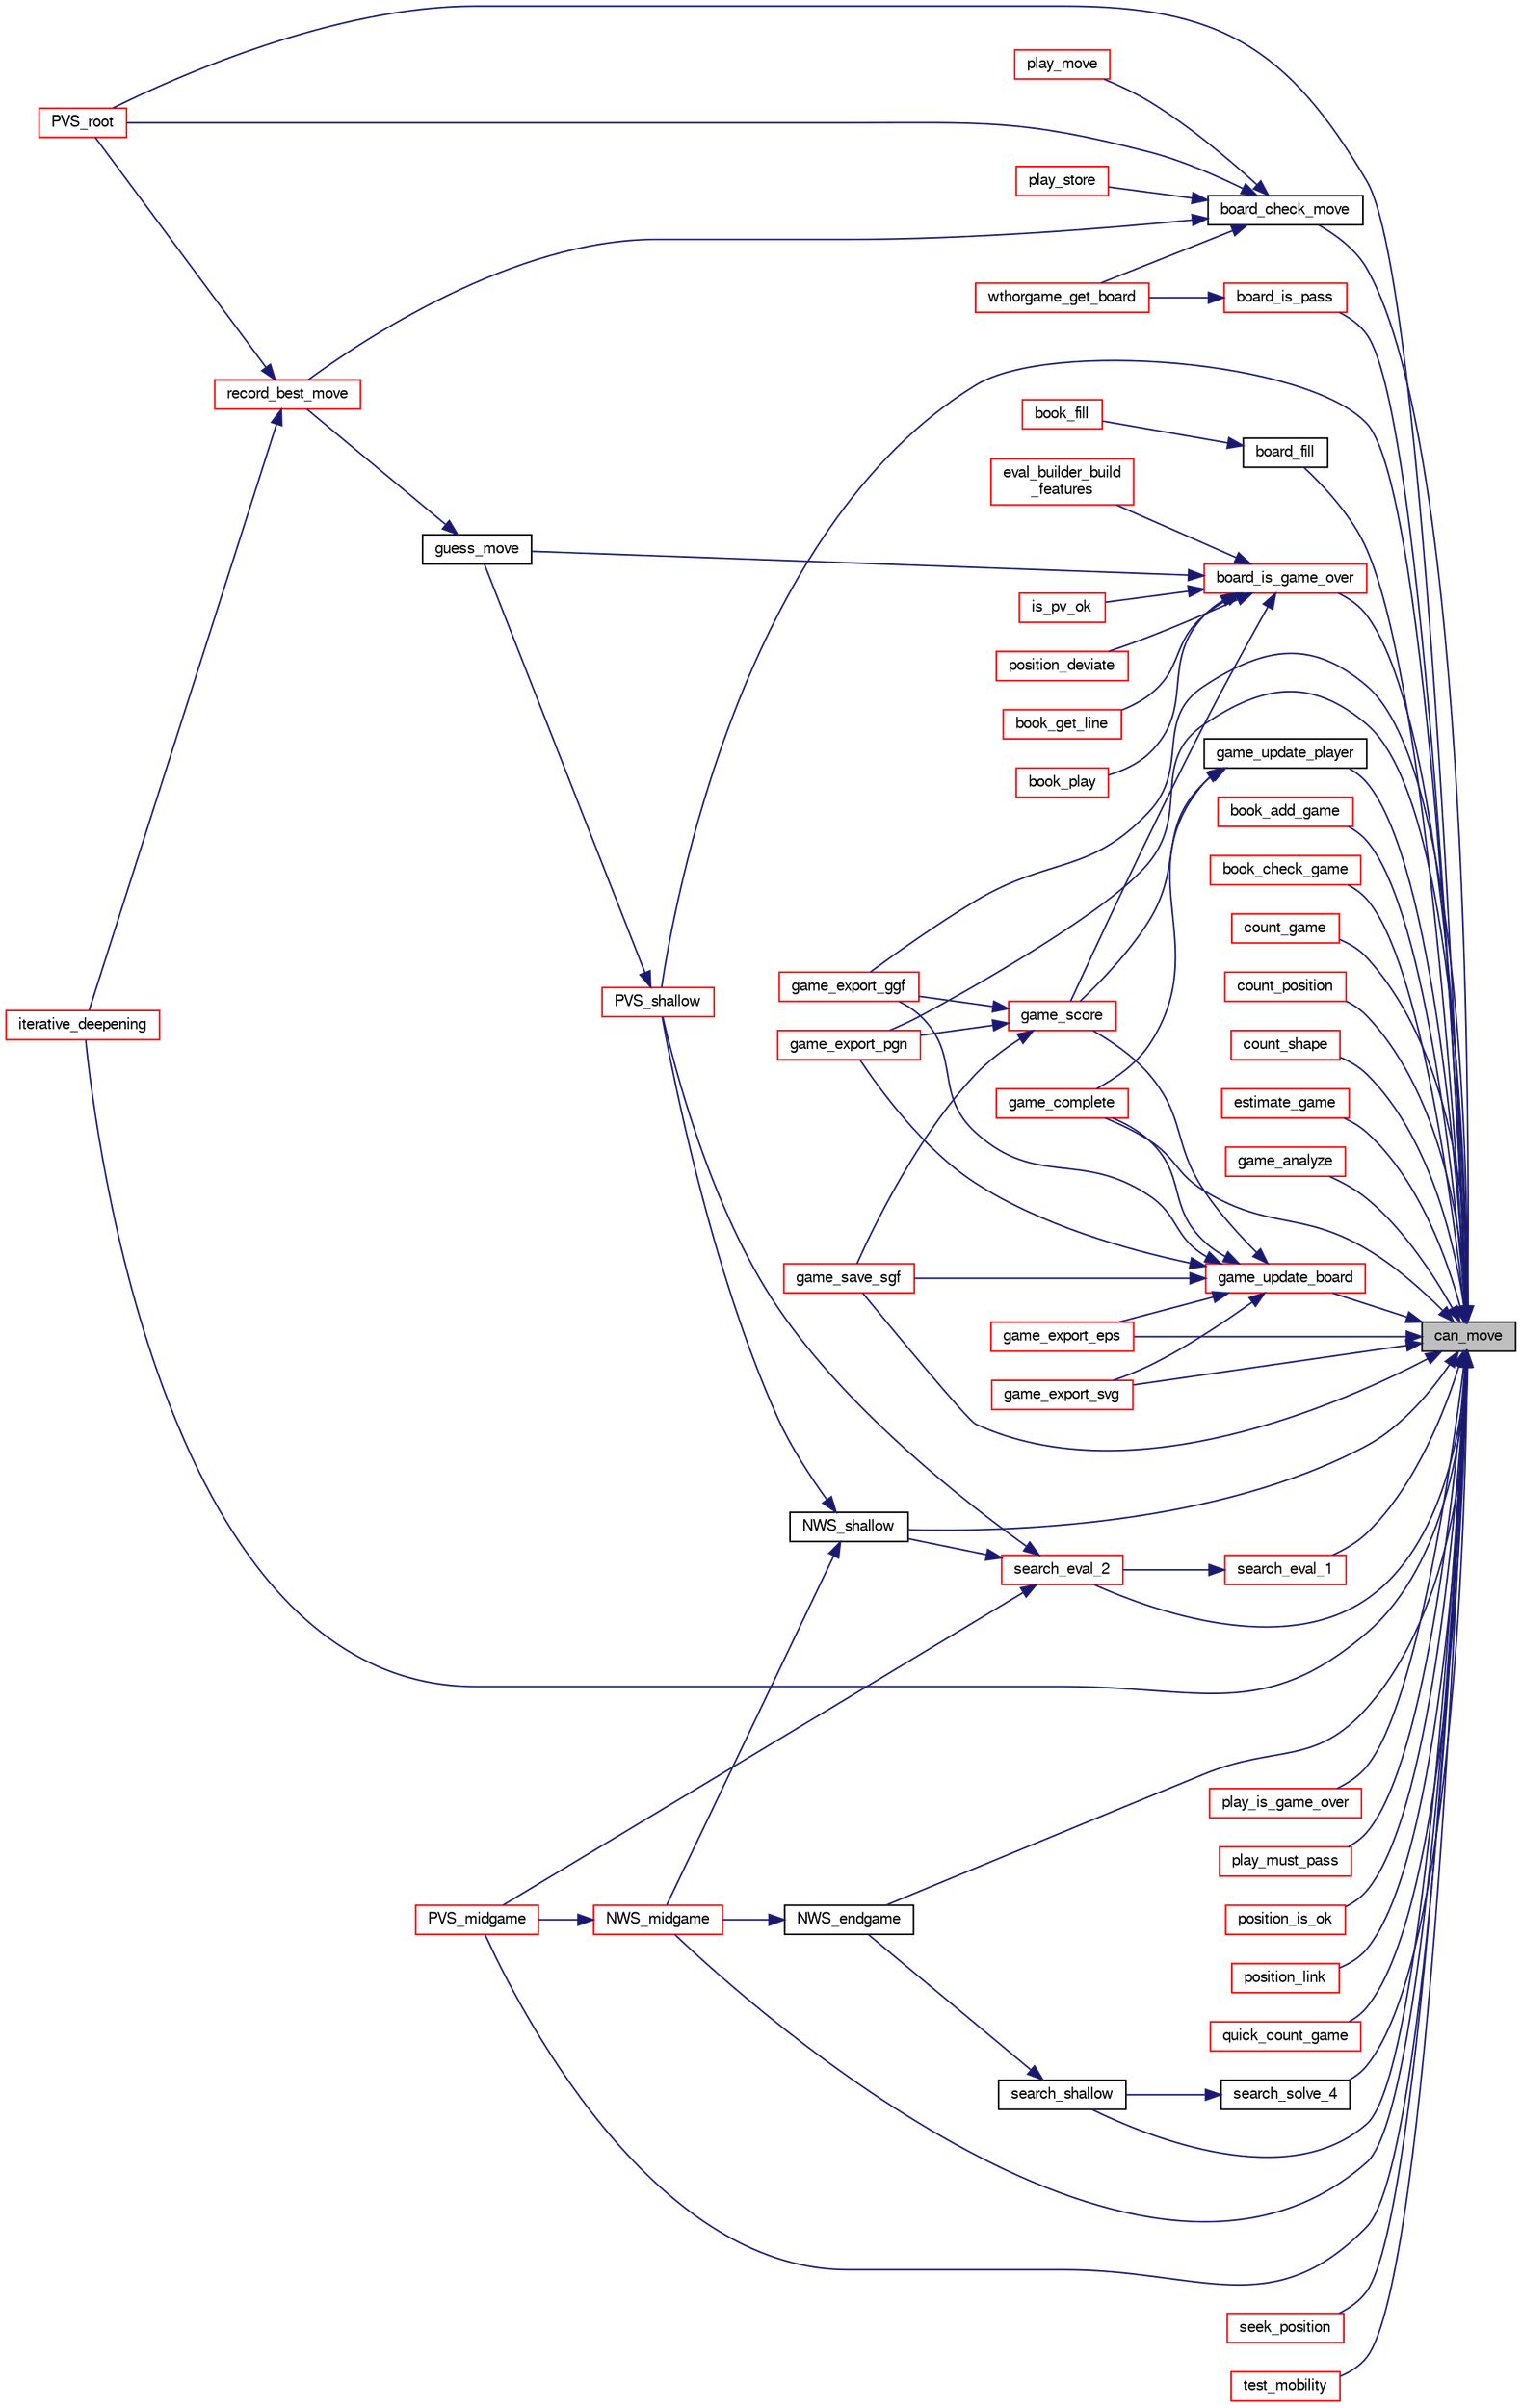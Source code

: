 digraph "can_move"
{
 // LATEX_PDF_SIZE
  bgcolor="transparent";
  edge [fontname="FreeSans",fontsize="10",labelfontname="FreeSans",labelfontsize="10"];
  node [fontname="FreeSans",fontsize="10",shape=record];
  rankdir="RL";
  Node1 [label="can_move",height=0.2,width=0.4,color="black", fillcolor="grey75", style="filled", fontcolor="black",tooltip="Check if a player can move."];
  Node1 -> Node2 [dir="back",color="midnightblue",fontsize="10",style="solid",fontname="FreeSans"];
  Node2 [label="board_check_move",height=0.2,width=0.4,color="black",URL="$board_8c.html#a0461002c2a4fd95a361b6e1ee8637a65",tooltip="Check if a move is legal."];
  Node2 -> Node3 [dir="back",color="midnightblue",fontsize="10",style="solid",fontname="FreeSans"];
  Node3 [label="play_move",height=0.2,width=0.4,color="red",URL="$play_8c.html#a556fbc788431e00c9f7b01722a78a2ff",tooltip="Play a move."];
  Node2 -> Node12 [dir="back",color="midnightblue",fontsize="10",style="solid",fontname="FreeSans"];
  Node12 [label="play_store",height=0.2,width=0.4,color="red",URL="$play_8c.html#a050579c3f94a2d5990bc186369ad7980",tooltip="store the game into the opening book"];
  Node2 -> Node16 [dir="back",color="midnightblue",fontsize="10",style="solid",fontname="FreeSans"];
  Node16 [label="PVS_root",height=0.2,width=0.4,color="red",URL="$root_8c.html#a1367650ce57b9632f862da187074edb7",tooltip="Principal Variation Search algorithm at the root of the tree."];
  Node2 -> Node69 [dir="back",color="midnightblue",fontsize="10",style="solid",fontname="FreeSans"];
  Node69 [label="record_best_move",height=0.2,width=0.4,color="red",URL="$root_8c.html#ae557ecf41efe8b033969349603c765e2",tooltip="Record best move."];
  Node69 -> Node21 [dir="back",color="midnightblue",fontsize="10",style="solid",fontname="FreeSans"];
  Node21 [label="iterative_deepening",height=0.2,width=0.4,color="red",URL="$root_8c.html#a0e77250a21e5f5d70917a5356c22f5f3",tooltip="Iterative deepening."];
  Node69 -> Node16 [dir="back",color="midnightblue",fontsize="10",style="solid",fontname="FreeSans"];
  Node2 -> Node86 [dir="back",color="midnightblue",fontsize="10",style="solid",fontname="FreeSans"];
  Node86 [label="wthorgame_get_board",height=0.2,width=0.4,color="red",URL="$base_8c.html#aba6e536d7bdd74d06cd2113ba6c56f02",tooltip="Get a position from a Wthor game."];
  Node1 -> Node46 [dir="back",color="midnightblue",fontsize="10",style="solid",fontname="FreeSans"];
  Node46 [label="board_fill",height=0.2,width=0.4,color="black",URL="$book_8c.html#abdce4d74200559a64a4a498f952cfe96",tooltip="Fill the opening book."];
  Node46 -> Node47 [dir="back",color="midnightblue",fontsize="10",style="solid",fontname="FreeSans"];
  Node47 [label="book_fill",height=0.2,width=0.4,color="red",URL="$book_8c.html#a8b077347609455ad7b3647212dde9cff",tooltip="Fill a book."];
  Node1 -> Node87 [dir="back",color="midnightblue",fontsize="10",style="solid",fontname="FreeSans"];
  Node87 [label="board_is_game_over",height=0.2,width=0.4,color="red",URL="$board_8c.html#a121c1b2912c0f5d559fe85c8ab70f061",tooltip="Check if the game is over."];
  Node87 -> Node88 [dir="back",color="midnightblue",fontsize="10",style="solid",fontname="FreeSans"];
  Node88 [label="book_get_line",height=0.2,width=0.4,color="red",URL="$book_8c.html#a5c4b33003cbd770b19d394d4f6dd6a4f",tooltip="Get a variation from the book."];
  Node87 -> Node65 [dir="back",color="midnightblue",fontsize="10",style="solid",fontname="FreeSans"];
  Node65 [label="book_play",height=0.2,width=0.4,color="red",URL="$book_8c.html#a4c8729064ee16b36991b76d0382aafa3",tooltip="Play."];
  Node87 -> Node89 [dir="back",color="midnightblue",fontsize="10",style="solid",fontname="FreeSans"];
  Node89 [label="eval_builder_build\l_features",height=0.2,width=0.4,color="red",URL="$eval__builder_8c.html#a79387d3fa0bede6d227365162dd08ef4",tooltip=" "];
  Node87 -> Node98 [dir="back",color="midnightblue",fontsize="10",style="solid",fontname="FreeSans"];
  Node98 [label="game_score",height=0.2,width=0.4,color="red",URL="$game_8c.html#af03df99b0209fcc5eb87c9571876206f",tooltip="Compute the final score of the game, for the initial player."];
  Node98 -> Node99 [dir="back",color="midnightblue",fontsize="10",style="solid",fontname="FreeSans"];
  Node99 [label="game_export_ggf",height=0.2,width=0.4,color="red",URL="$game_8c.html#a08ef7a32b9063eefedfa040ab7e95ea2",tooltip="Write a game to the Generic Game Format (ggf) file."];
  Node98 -> Node102 [dir="back",color="midnightblue",fontsize="10",style="solid",fontname="FreeSans"];
  Node102 [label="game_export_pgn",height=0.2,width=0.4,color="red",URL="$game_8c.html#acf88b6a57b6b9305fce116cb0df32138",tooltip="Write a game to a pgn file."];
  Node98 -> Node103 [dir="back",color="midnightblue",fontsize="10",style="solid",fontname="FreeSans"];
  Node103 [label="game_save_sgf",height=0.2,width=0.4,color="red",URL="$game_8c.html#a41649055df8b13ab4e9fc89d16c436c3",tooltip="Write a game to the Generic Game Format (ggf) file."];
  Node87 -> Node108 [dir="back",color="midnightblue",fontsize="10",style="solid",fontname="FreeSans"];
  Node108 [label="guess_move",height=0.2,width=0.4,color="black",URL="$root_8c.html#a6ac3c5f991e5a6a40a27d0a9e425aaca",tooltip="Guess a move."];
  Node108 -> Node69 [dir="back",color="midnightblue",fontsize="10",style="solid",fontname="FreeSans"];
  Node87 -> Node109 [dir="back",color="midnightblue",fontsize="10",style="solid",fontname="FreeSans"];
  Node109 [label="is_pv_ok",height=0.2,width=0.4,color="red",URL="$root_8c.html#aad3b11df7961fdacf736ebf3d99f92db",tooltip="Check if PV is ok."];
  Node87 -> Node110 [dir="back",color="midnightblue",fontsize="10",style="solid",fontname="FreeSans"];
  Node110 [label="position_deviate",height=0.2,width=0.4,color="red",URL="$book_8c.html#ae9ee489a468274fd83808c53da0418c9",tooltip="Deviate a position."];
  Node1 -> Node112 [dir="back",color="midnightblue",fontsize="10",style="solid",fontname="FreeSans"];
  Node112 [label="board_is_pass",height=0.2,width=0.4,color="red",URL="$board_8c.html#a7bd9c47885415e0ae2aed4fb2f8cb241",tooltip="Check if current player should pass."];
  Node112 -> Node86 [dir="back",color="midnightblue",fontsize="10",style="solid",fontname="FreeSans"];
  Node1 -> Node48 [dir="back",color="midnightblue",fontsize="10",style="solid",fontname="FreeSans"];
  Node48 [label="book_add_game",height=0.2,width=0.4,color="red",URL="$book_8c.html#aea8461bde1df7dad3d55f9589c1ed586",tooltip="Add positions from a game."];
  Node1 -> Node128 [dir="back",color="midnightblue",fontsize="10",style="solid",fontname="FreeSans"];
  Node128 [label="book_check_game",height=0.2,width=0.4,color="red",URL="$book_8c.html#a8996ed1153616ffa18e6819b88e106c9",tooltip="Check positions from a game."];
  Node1 -> Node130 [dir="back",color="midnightblue",fontsize="10",style="solid",fontname="FreeSans"];
  Node130 [label="count_game",height=0.2,width=0.4,color="red",URL="$perft_8c.html#af5e8b9b385ea97f1c30654db2a347a30",tooltip="Move generator performance test function."];
  Node1 -> Node132 [dir="back",color="midnightblue",fontsize="10",style="solid",fontname="FreeSans"];
  Node132 [label="count_position",height=0.2,width=0.4,color="red",URL="$perft_8c.html#a2d4fe896c978bd809fa8952616362382",tooltip="Recursively count positions."];
  Node1 -> Node134 [dir="back",color="midnightblue",fontsize="10",style="solid",fontname="FreeSans"];
  Node134 [label="count_shape",height=0.2,width=0.4,color="red",URL="$perft_8c.html#ac407862f89888ec121363c7dd9a391ee",tooltip="Recursively count shapes."];
  Node1 -> Node136 [dir="back",color="midnightblue",fontsize="10",style="solid",fontname="FreeSans"];
  Node136 [label="estimate_game",height=0.2,width=0.4,color="red",URL="$perft_8c.html#a47a6187e74d99b2a53f3ef9dd44da4b9",tooltip="Estimate move counts from a single game."];
  Node1 -> Node23 [dir="back",color="midnightblue",fontsize="10",style="solid",fontname="FreeSans"];
  Node23 [label="game_analyze",height=0.2,width=0.4,color="red",URL="$game_8c.html#a17775ff0efa3d8592bed935dedb31a45",tooltip="Analyze an endgame."];
  Node1 -> Node27 [dir="back",color="midnightblue",fontsize="10",style="solid",fontname="FreeSans"];
  Node27 [label="game_complete",height=0.2,width=0.4,color="red",URL="$game_8c.html#a2478745958cb21430866a4ea503274df",tooltip="Terminate an unfinished game."];
  Node1 -> Node138 [dir="back",color="midnightblue",fontsize="10",style="solid",fontname="FreeSans"];
  Node138 [label="game_export_eps",height=0.2,width=0.4,color="red",URL="$game_8c.html#ac5a505d94e95db33f679c406ef9d1c31",tooltip="Write a game to an eps file."];
  Node1 -> Node99 [dir="back",color="midnightblue",fontsize="10",style="solid",fontname="FreeSans"];
  Node1 -> Node102 [dir="back",color="midnightblue",fontsize="10",style="solid",fontname="FreeSans"];
  Node1 -> Node139 [dir="back",color="midnightblue",fontsize="10",style="solid",fontname="FreeSans"];
  Node139 [label="game_export_svg",height=0.2,width=0.4,color="red",URL="$game_8c.html#a6954b51a75bf7fd52a2cfbdd9ff9f96e",tooltip=" "];
  Node1 -> Node103 [dir="back",color="midnightblue",fontsize="10",style="solid",fontname="FreeSans"];
  Node1 -> Node140 [dir="back",color="midnightblue",fontsize="10",style="solid",fontname="FreeSans"];
  Node140 [label="game_update_board",height=0.2,width=0.4,color="red",URL="$game_8c.html#a2b48a650adb24509ed0d0e2267ecfd21",tooltip="update a board."];
  Node140 -> Node27 [dir="back",color="midnightblue",fontsize="10",style="solid",fontname="FreeSans"];
  Node140 -> Node138 [dir="back",color="midnightblue",fontsize="10",style="solid",fontname="FreeSans"];
  Node140 -> Node99 [dir="back",color="midnightblue",fontsize="10",style="solid",fontname="FreeSans"];
  Node140 -> Node102 [dir="back",color="midnightblue",fontsize="10",style="solid",fontname="FreeSans"];
  Node140 -> Node139 [dir="back",color="midnightblue",fontsize="10",style="solid",fontname="FreeSans"];
  Node140 -> Node103 [dir="back",color="midnightblue",fontsize="10",style="solid",fontname="FreeSans"];
  Node140 -> Node98 [dir="back",color="midnightblue",fontsize="10",style="solid",fontname="FreeSans"];
  Node1 -> Node158 [dir="back",color="midnightblue",fontsize="10",style="solid",fontname="FreeSans"];
  Node158 [label="game_update_player",height=0.2,width=0.4,color="black",URL="$game_8c.html#a20e8d7c89c4744e264deab4405312abd",tooltip="update a player."];
  Node158 -> Node27 [dir="back",color="midnightblue",fontsize="10",style="solid",fontname="FreeSans"];
  Node158 -> Node98 [dir="back",color="midnightblue",fontsize="10",style="solid",fontname="FreeSans"];
  Node1 -> Node21 [dir="back",color="midnightblue",fontsize="10",style="solid",fontname="FreeSans"];
  Node1 -> Node159 [dir="back",color="midnightblue",fontsize="10",style="solid",fontname="FreeSans"];
  Node159 [label="NWS_endgame",height=0.2,width=0.4,color="black",URL="$endgame_8c.html#a3a2fd5b24cddcf17f9b29921bbf9ec57",tooltip="Evaluate an endgame position with a Null Window Search algorithm."];
  Node159 -> Node71 [dir="back",color="midnightblue",fontsize="10",style="solid",fontname="FreeSans"];
  Node71 [label="NWS_midgame",height=0.2,width=0.4,color="red",URL="$midgame_8c.html#a124e89d53abb00ee28a9f3135b5682dc",tooltip="Evaluate a midgame position with a Null Window Search algorithm."];
  Node71 -> Node72 [dir="back",color="midnightblue",fontsize="10",style="solid",fontname="FreeSans"];
  Node72 [label="PVS_midgame",height=0.2,width=0.4,color="red",URL="$midgame_8c.html#a356424012da8237d13afb64450c0fb33",tooltip="Evaluate a position with a deep Principal Variation Search algorithm."];
  Node1 -> Node71 [dir="back",color="midnightblue",fontsize="10",style="solid",fontname="FreeSans"];
  Node1 -> Node160 [dir="back",color="midnightblue",fontsize="10",style="solid",fontname="FreeSans"];
  Node160 [label="NWS_shallow",height=0.2,width=0.4,color="black",URL="$midgame_8c.html#af1a84e98330ad790762f316451f36067",tooltip="Evaluate a midgame position with a Null Window Search algorithm."];
  Node160 -> Node71 [dir="back",color="midnightblue",fontsize="10",style="solid",fontname="FreeSans"];
  Node160 -> Node161 [dir="back",color="midnightblue",fontsize="10",style="solid",fontname="FreeSans"];
  Node161 [label="PVS_shallow",height=0.2,width=0.4,color="red",URL="$midgame_8c.html#a3d850972578e626b2a9d566152b681f5",tooltip="Evaluate a midgame position at shallow depth."];
  Node161 -> Node108 [dir="back",color="midnightblue",fontsize="10",style="solid",fontname="FreeSans"];
  Node1 -> Node165 [dir="back",color="midnightblue",fontsize="10",style="solid",fontname="FreeSans"];
  Node165 [label="play_is_game_over",height=0.2,width=0.4,color="red",URL="$play_8c.html#ad8fbdebca393fc37414e594b098650b3",tooltip="Check if game is over."];
  Node1 -> Node167 [dir="back",color="midnightblue",fontsize="10",style="solid",fontname="FreeSans"];
  Node167 [label="play_must_pass",height=0.2,width=0.4,color="red",URL="$play_8c.html#a04e3a4dbc7946f948b1e18c17f8e2965",tooltip="Check if player must pass."];
  Node1 -> Node168 [dir="back",color="midnightblue",fontsize="10",style="solid",fontname="FreeSans"];
  Node168 [label="position_is_ok",height=0.2,width=0.4,color="red",URL="$book_8c.html#a72ebb0fd09a7722748b1a0c46f42312e",tooltip="Check if position is ok or need fixing."];
  Node1 -> Node172 [dir="back",color="midnightblue",fontsize="10",style="solid",fontname="FreeSans"];
  Node172 [label="position_link",height=0.2,width=0.4,color="red",URL="$book_8c.html#a019aa7c08d4071fc2afc5c4a01777699",tooltip="Link a position."];
  Node1 -> Node72 [dir="back",color="midnightblue",fontsize="10",style="solid",fontname="FreeSans"];
  Node1 -> Node16 [dir="back",color="midnightblue",fontsize="10",style="solid",fontname="FreeSans"];
  Node1 -> Node161 [dir="back",color="midnightblue",fontsize="10",style="solid",fontname="FreeSans"];
  Node1 -> Node173 [dir="back",color="midnightblue",fontsize="10",style="solid",fontname="FreeSans"];
  Node173 [label="quick_count_game",height=0.2,width=0.4,color="red",URL="$perft_8c.html#a7def9bbbbbd65f8951726a9626e459b5",tooltip="Count games recursively."];
  Node1 -> Node175 [dir="back",color="midnightblue",fontsize="10",style="solid",fontname="FreeSans"];
  Node175 [label="search_eval_1",height=0.2,width=0.4,color="red",URL="$midgame_8c.html#ae085ffe39e7d27dc023bb239e057366f",tooltip="Evaluate a position at depth 1."];
  Node175 -> Node176 [dir="back",color="midnightblue",fontsize="10",style="solid",fontname="FreeSans"];
  Node176 [label="search_eval_2",height=0.2,width=0.4,color="red",URL="$midgame_8c.html#a0092a1393b937f326dfa91ff24c7f72a",tooltip="Evaluate a position at depth 2."];
  Node176 -> Node160 [dir="back",color="midnightblue",fontsize="10",style="solid",fontname="FreeSans"];
  Node176 -> Node72 [dir="back",color="midnightblue",fontsize="10",style="solid",fontname="FreeSans"];
  Node176 -> Node161 [dir="back",color="midnightblue",fontsize="10",style="solid",fontname="FreeSans"];
  Node1 -> Node176 [dir="back",color="midnightblue",fontsize="10",style="solid",fontname="FreeSans"];
  Node1 -> Node177 [dir="back",color="midnightblue",fontsize="10",style="solid",fontname="FreeSans"];
  Node177 [label="search_shallow",height=0.2,width=0.4,color="black",URL="$endgame_8c.html#ac96f36afea5ad7a93d9f729e45bd75c7",tooltip="Evaluate a position using a shallow NWS."];
  Node177 -> Node159 [dir="back",color="midnightblue",fontsize="10",style="solid",fontname="FreeSans"];
  Node1 -> Node178 [dir="back",color="midnightblue",fontsize="10",style="solid",fontname="FreeSans"];
  Node178 [label="search_solve_4",height=0.2,width=0.4,color="black",URL="$endgame_8c.html#aff267e11d577b0aada13623ab8b2d870",tooltip="Get the final score."];
  Node178 -> Node177 [dir="back",color="midnightblue",fontsize="10",style="solid",fontname="FreeSans"];
  Node1 -> Node179 [dir="back",color="midnightblue",fontsize="10",style="solid",fontname="FreeSans"];
  Node179 [label="seek_position",height=0.2,width=0.4,color="red",URL="$perft_8c.html#a57b8a15d869c73d526108aff1789864a",tooltip="seek a game that reach to a position"];
  Node1 -> Node180 [dir="back",color="midnightblue",fontsize="10",style="solid",fontname="FreeSans"];
  Node180 [label="test_mobility",height=0.2,width=0.4,color="red",URL="$perft_8c.html#ae7b1869bd17da35bc80e06b77687f8af",tooltip="Estimate move counts from a single game."];
}
